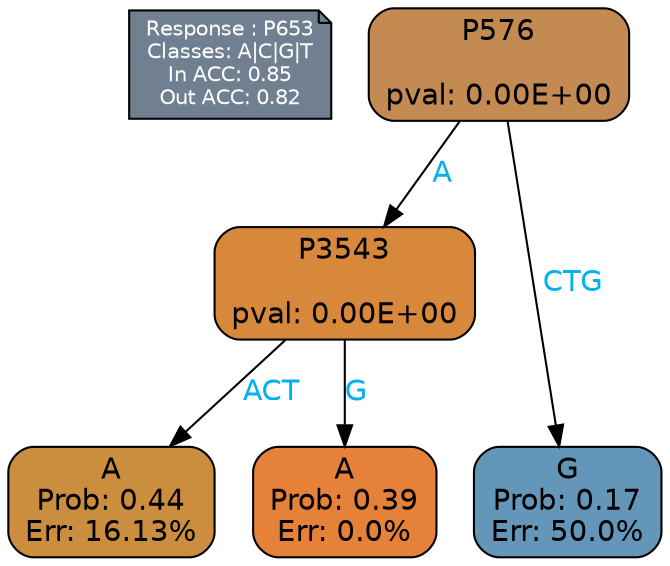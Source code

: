 digraph Tree {
node [shape=box, style="filled, rounded", color="black", fontname=helvetica] ;
graph [ranksep=equally, splines=polylines, bgcolor=transparent, dpi=600] ;
edge [fontname=helvetica] ;
LEGEND [label="Response : P653
Classes: A|C|G|T
In ACC: 0.85
Out ACC: 0.82
",shape=note,align=left,style=filled,fillcolor="slategray",fontcolor="white",fontsize=10];1 [label="P576

pval: 0.00E+00", fillcolor="#c38a51"] ;
2 [label="P3543

pval: 0.00E+00", fillcolor="#d7883b"] ;
3 [label="A
Prob: 0.44
Err: 16.13%", fillcolor="#cb8e3e"] ;
4 [label="A
Prob: 0.39
Err: 0.0%", fillcolor="#e58139"] ;
5 [label="G
Prob: 0.17
Err: 50.0%", fillcolor="#6496ba"] ;
1 -> 2 [label="A",fontcolor=deepskyblue2] ;
1 -> 5 [label="CTG",fontcolor=deepskyblue2] ;
2 -> 3 [label="ACT",fontcolor=deepskyblue2] ;
2 -> 4 [label="G",fontcolor=deepskyblue2] ;
{rank = same; 3;4;5;}{rank = same; LEGEND;1;}}